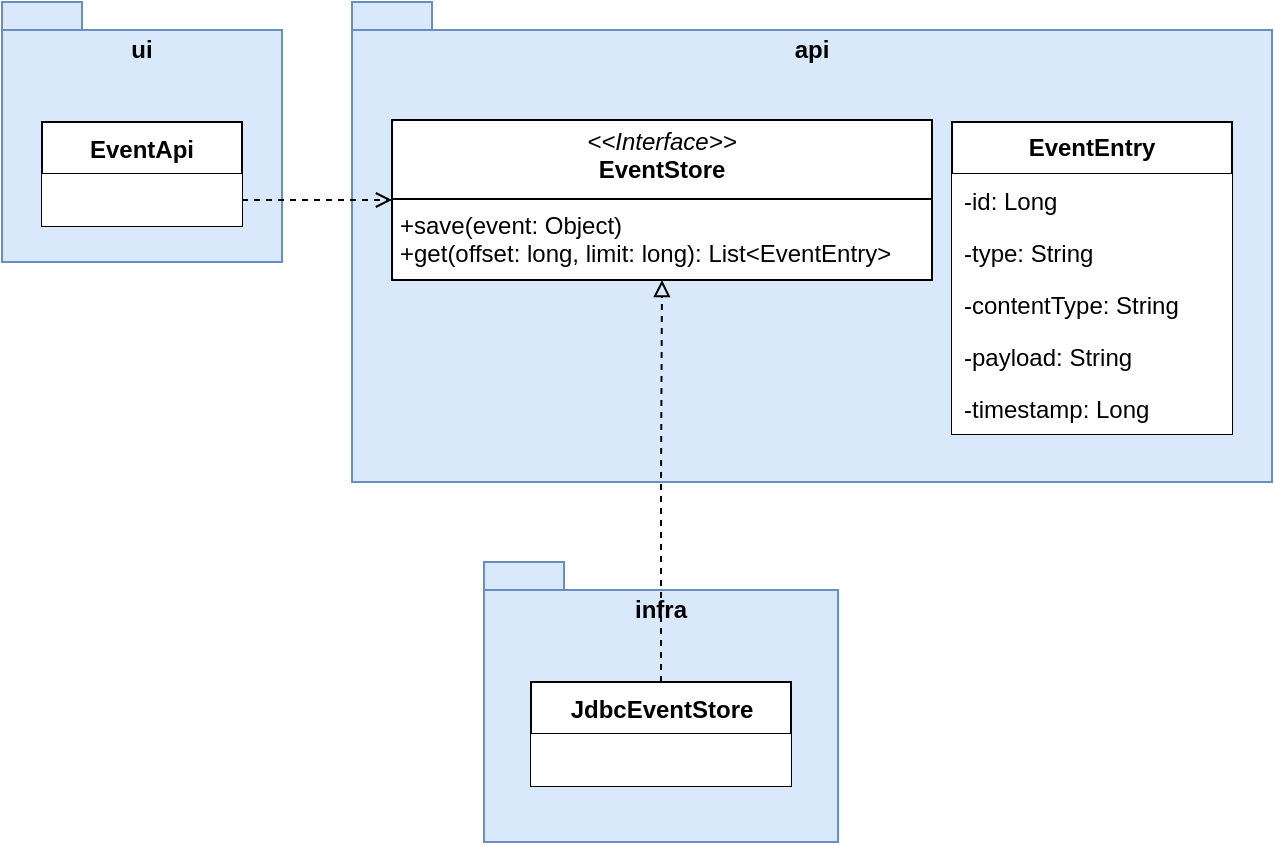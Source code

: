 <mxfile version="24.6.4" type="device">
  <diagram name="페이지-1" id="N3CVhhaZYOnG1HyMJOqt">
    <mxGraphModel dx="979" dy="964" grid="1" gridSize="10" guides="1" tooltips="1" connect="1" arrows="1" fold="1" page="1" pageScale="1" pageWidth="827" pageHeight="1169" math="0" shadow="0">
      <root>
        <mxCell id="0" />
        <mxCell id="1" parent="0" />
        <mxCell id="Hi_4j5z0OM7B50V78FQl-1" value="ui" style="shape=folder;fontStyle=1;spacingTop=10;tabWidth=40;tabHeight=14;tabPosition=left;html=1;whiteSpace=wrap;verticalAlign=top;fillColor=#dae8fc;strokeColor=#6c8ebf;" vertex="1" parent="1">
          <mxGeometry x="30" y="90" width="140" height="130" as="geometry" />
        </mxCell>
        <mxCell id="Hi_4j5z0OM7B50V78FQl-2" value="api" style="shape=folder;fontStyle=1;spacingTop=10;tabWidth=40;tabHeight=14;tabPosition=left;html=1;whiteSpace=wrap;verticalAlign=top;fillColor=#dae8fc;strokeColor=#6c8ebf;" vertex="1" parent="1">
          <mxGeometry x="205" y="90" width="460" height="240" as="geometry" />
        </mxCell>
        <mxCell id="Hi_4j5z0OM7B50V78FQl-3" value="infra" style="shape=folder;fontStyle=1;spacingTop=10;tabWidth=40;tabHeight=14;tabPosition=left;html=1;whiteSpace=wrap;verticalAlign=top;fillColor=#dae8fc;strokeColor=#6c8ebf;" vertex="1" parent="1">
          <mxGeometry x="271" y="370" width="177" height="140" as="geometry" />
        </mxCell>
        <mxCell id="Hi_4j5z0OM7B50V78FQl-10" value="EventApi" style="swimlane;fontStyle=1;align=center;verticalAlign=top;childLayout=stackLayout;horizontal=1;startSize=26;horizontalStack=0;resizeParent=1;resizeParentMax=0;resizeLast=0;collapsible=1;marginBottom=0;whiteSpace=wrap;html=1;fillColor=default;" vertex="1" parent="1">
          <mxGeometry x="50" y="150" width="100" height="52" as="geometry" />
        </mxCell>
        <mxCell id="Hi_4j5z0OM7B50V78FQl-13" value="&amp;nbsp;" style="text;strokeColor=none;fillColor=default;align=left;verticalAlign=top;spacingLeft=4;spacingRight=4;overflow=hidden;rotatable=0;points=[[0,0.5],[1,0.5]];portConstraint=eastwest;whiteSpace=wrap;html=1;" vertex="1" parent="Hi_4j5z0OM7B50V78FQl-10">
          <mxGeometry y="26" width="100" height="26" as="geometry" />
        </mxCell>
        <mxCell id="Hi_4j5z0OM7B50V78FQl-15" value="&lt;b&gt;EventEntry&lt;/b&gt;" style="swimlane;fontStyle=0;childLayout=stackLayout;horizontal=1;startSize=26;fillColor=default;horizontalStack=0;resizeParent=1;resizeParentMax=0;resizeLast=0;collapsible=1;marginBottom=0;whiteSpace=wrap;html=1;" vertex="1" parent="1">
          <mxGeometry x="505" y="150" width="140" height="156" as="geometry" />
        </mxCell>
        <mxCell id="Hi_4j5z0OM7B50V78FQl-16" value="-id: Long" style="text;strokeColor=none;fillColor=default;align=left;verticalAlign=top;spacingLeft=4;spacingRight=4;overflow=hidden;rotatable=0;points=[[0,0.5],[1,0.5]];portConstraint=eastwest;whiteSpace=wrap;html=1;" vertex="1" parent="Hi_4j5z0OM7B50V78FQl-15">
          <mxGeometry y="26" width="140" height="26" as="geometry" />
        </mxCell>
        <mxCell id="Hi_4j5z0OM7B50V78FQl-17" value="-type: String" style="text;strokeColor=none;fillColor=default;align=left;verticalAlign=top;spacingLeft=4;spacingRight=4;overflow=hidden;rotatable=0;points=[[0,0.5],[1,0.5]];portConstraint=eastwest;whiteSpace=wrap;html=1;" vertex="1" parent="Hi_4j5z0OM7B50V78FQl-15">
          <mxGeometry y="52" width="140" height="26" as="geometry" />
        </mxCell>
        <mxCell id="Hi_4j5z0OM7B50V78FQl-18" value="-contentType: String" style="text;strokeColor=none;fillColor=default;align=left;verticalAlign=top;spacingLeft=4;spacingRight=4;overflow=hidden;rotatable=0;points=[[0,0.5],[1,0.5]];portConstraint=eastwest;whiteSpace=wrap;html=1;" vertex="1" parent="Hi_4j5z0OM7B50V78FQl-15">
          <mxGeometry y="78" width="140" height="26" as="geometry" />
        </mxCell>
        <mxCell id="Hi_4j5z0OM7B50V78FQl-19" value="-payload: String" style="text;strokeColor=none;fillColor=default;align=left;verticalAlign=top;spacingLeft=4;spacingRight=4;overflow=hidden;rotatable=0;points=[[0,0.5],[1,0.5]];portConstraint=eastwest;whiteSpace=wrap;html=1;" vertex="1" parent="Hi_4j5z0OM7B50V78FQl-15">
          <mxGeometry y="104" width="140" height="26" as="geometry" />
        </mxCell>
        <mxCell id="Hi_4j5z0OM7B50V78FQl-20" value="-timestamp: Long" style="text;strokeColor=none;fillColor=default;align=left;verticalAlign=top;spacingLeft=4;spacingRight=4;overflow=hidden;rotatable=0;points=[[0,0.5],[1,0.5]];portConstraint=eastwest;whiteSpace=wrap;html=1;" vertex="1" parent="Hi_4j5z0OM7B50V78FQl-15">
          <mxGeometry y="130" width="140" height="26" as="geometry" />
        </mxCell>
        <mxCell id="Hi_4j5z0OM7B50V78FQl-21" value="&lt;p style=&quot;margin:0px;margin-top:4px;text-align:center;&quot;&gt;&lt;i&gt;&amp;lt;&amp;lt;Interface&amp;gt;&amp;gt;&lt;/i&gt;&lt;br&gt;&lt;b&gt;EventStore&lt;/b&gt;&lt;/p&gt;&lt;hr size=&quot;1&quot; style=&quot;border-style:solid;&quot;&gt;&lt;p style=&quot;margin:0px;margin-left:4px;&quot;&gt;+save(event: Object)&lt;br&gt;+get(offset: long, limit: long): List&amp;lt;EventEntry&amp;gt;&lt;/p&gt;" style="verticalAlign=top;align=left;overflow=fill;html=1;whiteSpace=wrap;fillColor=default;" vertex="1" parent="1">
          <mxGeometry x="225" y="149" width="270" height="80" as="geometry" />
        </mxCell>
        <mxCell id="Hi_4j5z0OM7B50V78FQl-25" style="edgeStyle=orthogonalEdgeStyle;rounded=0;orthogonalLoop=1;jettySize=auto;html=1;dashed=1;endArrow=block;endFill=0;" edge="1" parent="1" source="Hi_4j5z0OM7B50V78FQl-22" target="Hi_4j5z0OM7B50V78FQl-21">
          <mxGeometry relative="1" as="geometry" />
        </mxCell>
        <mxCell id="Hi_4j5z0OM7B50V78FQl-22" value="JdbcEventStore" style="swimlane;fontStyle=1;align=center;verticalAlign=top;childLayout=stackLayout;horizontal=1;startSize=26;horizontalStack=0;resizeParent=1;resizeParentMax=0;resizeLast=0;collapsible=1;marginBottom=0;whiteSpace=wrap;html=1;fillColor=default;" vertex="1" parent="1">
          <mxGeometry x="294.5" y="430" width="130" height="52" as="geometry" />
        </mxCell>
        <mxCell id="Hi_4j5z0OM7B50V78FQl-23" value="&amp;nbsp;" style="text;strokeColor=none;fillColor=default;align=left;verticalAlign=top;spacingLeft=4;spacingRight=4;overflow=hidden;rotatable=0;points=[[0,0.5],[1,0.5]];portConstraint=eastwest;whiteSpace=wrap;html=1;" vertex="1" parent="Hi_4j5z0OM7B50V78FQl-22">
          <mxGeometry y="26" width="130" height="26" as="geometry" />
        </mxCell>
        <mxCell id="Hi_4j5z0OM7B50V78FQl-24" style="edgeStyle=orthogonalEdgeStyle;rounded=0;orthogonalLoop=1;jettySize=auto;html=1;entryX=0;entryY=0.5;entryDx=0;entryDy=0;dashed=1;endArrow=open;endFill=0;" edge="1" parent="1" source="Hi_4j5z0OM7B50V78FQl-13" target="Hi_4j5z0OM7B50V78FQl-21">
          <mxGeometry relative="1" as="geometry" />
        </mxCell>
      </root>
    </mxGraphModel>
  </diagram>
</mxfile>
